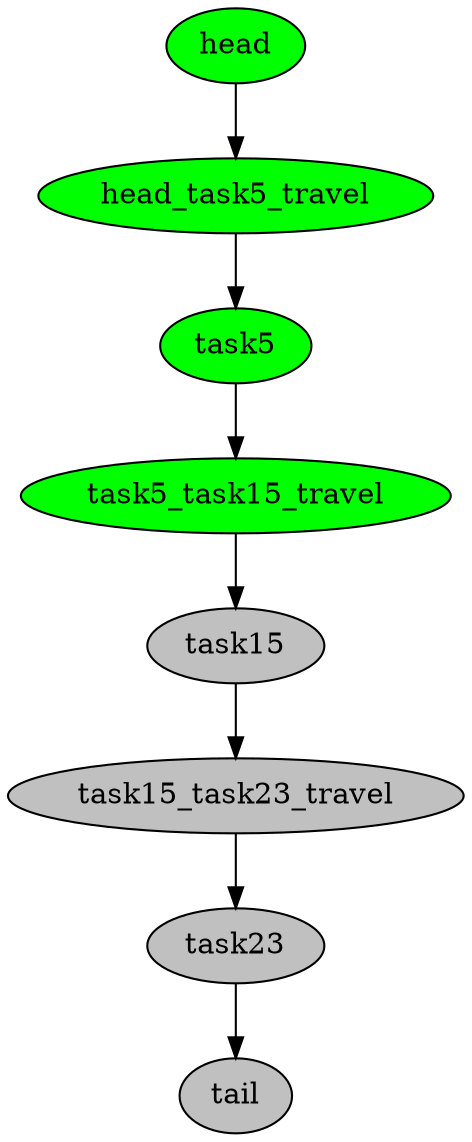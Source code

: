 digraph timeline {
head[label="head",style=filled,fillcolor=green,fontcolor=black];
head_task5_travel[label="head_task5_travel",style=filled,fillcolor=green,fontcolor=black];
task5[label="task5",style=filled,fillcolor=green,fontcolor=black];
task5_task15_travel[label="task5_task15_travel",style=filled,fillcolor=green,fontcolor=black];
task15[label="task15",style=filled,fillcolor=gray,fontcolor=black];
task15_task23_travel[label="task15_task23_travel",style=filled,fillcolor=gray,fontcolor=black];
task23[label="task23",style=filled,fillcolor=gray,fontcolor=black];
tail[label="tail",style=filled,fillcolor=gray,fontcolor=black];
"head"->"head_task5_travel"[color=black];
"head_task5_travel"->"task5"[color=black];
"task5"->"task5_task15_travel"[color=black];
"task5_task15_travel"->"task15"[color=black];
"task15"->"task15_task23_travel"[color=black];
"task15_task23_travel"->"task23"[color=black];
"task23"->"tail"[color=black];
}
